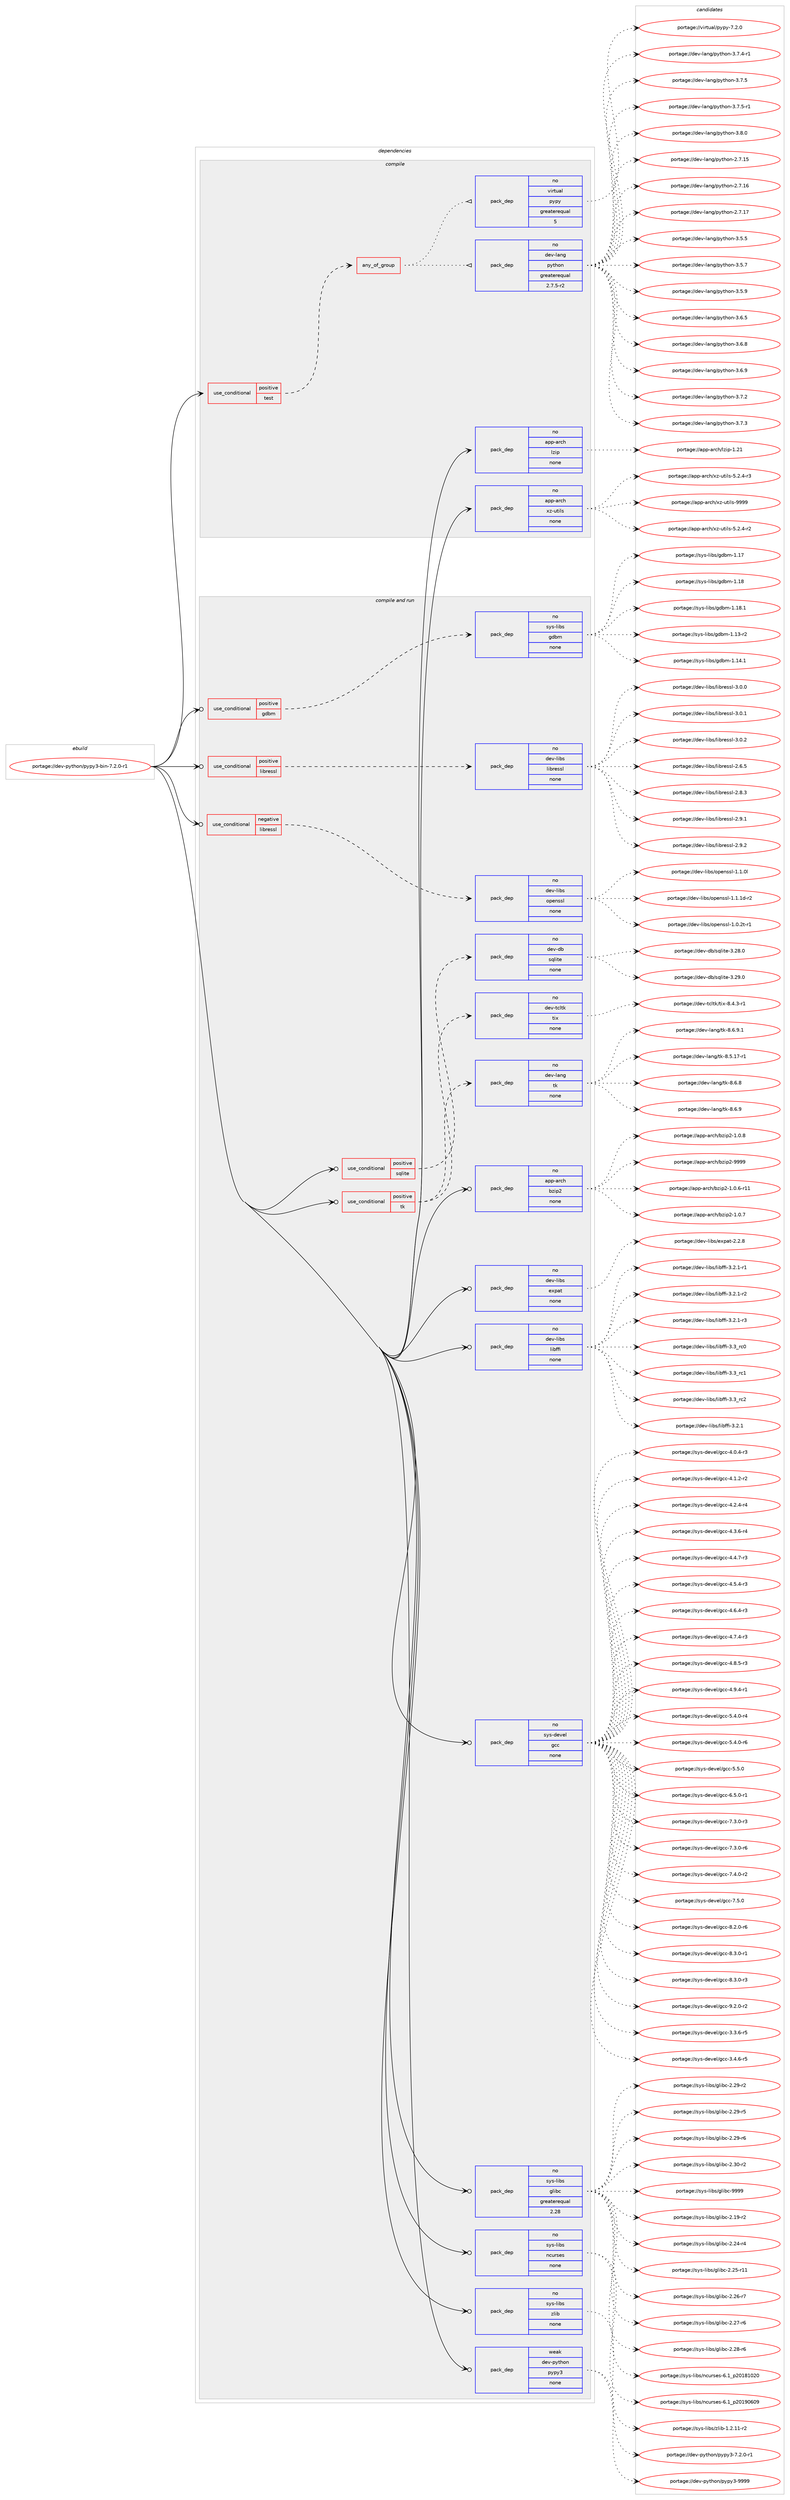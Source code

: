 digraph prolog {

# *************
# Graph options
# *************

newrank=true;
concentrate=true;
compound=true;
graph [rankdir=LR,fontname=Helvetica,fontsize=10,ranksep=1.5];#, ranksep=2.5, nodesep=0.2];
edge  [arrowhead=vee];
node  [fontname=Helvetica,fontsize=10];

# **********
# The ebuild
# **********

subgraph cluster_leftcol {
color=gray;
rank=same;
label=<<i>ebuild</i>>;
id [label="portage://dev-python/pypy3-bin-7.2.0-r1", color=red, width=4, href="../dev-python/pypy3-bin-7.2.0-r1.svg"];
}

# ****************
# The dependencies
# ****************

subgraph cluster_midcol {
color=gray;
label=<<i>dependencies</i>>;
subgraph cluster_compile {
fillcolor="#eeeeee";
style=filled;
label=<<i>compile</i>>;
subgraph cond35910 {
dependency163075 [label=<<TABLE BORDER="0" CELLBORDER="1" CELLSPACING="0" CELLPADDING="4"><TR><TD ROWSPAN="3" CELLPADDING="10">use_conditional</TD></TR><TR><TD>positive</TD></TR><TR><TD>test</TD></TR></TABLE>>, shape=none, color=red];
subgraph any3307 {
dependency163076 [label=<<TABLE BORDER="0" CELLBORDER="1" CELLSPACING="0" CELLPADDING="4"><TR><TD CELLPADDING="10">any_of_group</TD></TR></TABLE>>, shape=none, color=red];subgraph pack123786 {
dependency163077 [label=<<TABLE BORDER="0" CELLBORDER="1" CELLSPACING="0" CELLPADDING="4" WIDTH="220"><TR><TD ROWSPAN="6" CELLPADDING="30">pack_dep</TD></TR><TR><TD WIDTH="110">no</TD></TR><TR><TD>dev-lang</TD></TR><TR><TD>python</TD></TR><TR><TD>greaterequal</TD></TR><TR><TD>2.7.5-r2</TD></TR></TABLE>>, shape=none, color=blue];
}
dependency163076:e -> dependency163077:w [weight=20,style="dotted",arrowhead="oinv"];
subgraph pack123787 {
dependency163078 [label=<<TABLE BORDER="0" CELLBORDER="1" CELLSPACING="0" CELLPADDING="4" WIDTH="220"><TR><TD ROWSPAN="6" CELLPADDING="30">pack_dep</TD></TR><TR><TD WIDTH="110">no</TD></TR><TR><TD>virtual</TD></TR><TR><TD>pypy</TD></TR><TR><TD>greaterequal</TD></TR><TR><TD>5</TD></TR></TABLE>>, shape=none, color=blue];
}
dependency163076:e -> dependency163078:w [weight=20,style="dotted",arrowhead="oinv"];
}
dependency163075:e -> dependency163076:w [weight=20,style="dashed",arrowhead="vee"];
}
id:e -> dependency163075:w [weight=20,style="solid",arrowhead="vee"];
subgraph pack123788 {
dependency163079 [label=<<TABLE BORDER="0" CELLBORDER="1" CELLSPACING="0" CELLPADDING="4" WIDTH="220"><TR><TD ROWSPAN="6" CELLPADDING="30">pack_dep</TD></TR><TR><TD WIDTH="110">no</TD></TR><TR><TD>app-arch</TD></TR><TR><TD>lzip</TD></TR><TR><TD>none</TD></TR><TR><TD></TD></TR></TABLE>>, shape=none, color=blue];
}
id:e -> dependency163079:w [weight=20,style="solid",arrowhead="vee"];
subgraph pack123789 {
dependency163080 [label=<<TABLE BORDER="0" CELLBORDER="1" CELLSPACING="0" CELLPADDING="4" WIDTH="220"><TR><TD ROWSPAN="6" CELLPADDING="30">pack_dep</TD></TR><TR><TD WIDTH="110">no</TD></TR><TR><TD>app-arch</TD></TR><TR><TD>xz-utils</TD></TR><TR><TD>none</TD></TR><TR><TD></TD></TR></TABLE>>, shape=none, color=blue];
}
id:e -> dependency163080:w [weight=20,style="solid",arrowhead="vee"];
}
subgraph cluster_compileandrun {
fillcolor="#eeeeee";
style=filled;
label=<<i>compile and run</i>>;
subgraph cond35911 {
dependency163081 [label=<<TABLE BORDER="0" CELLBORDER="1" CELLSPACING="0" CELLPADDING="4"><TR><TD ROWSPAN="3" CELLPADDING="10">use_conditional</TD></TR><TR><TD>negative</TD></TR><TR><TD>libressl</TD></TR></TABLE>>, shape=none, color=red];
subgraph pack123790 {
dependency163082 [label=<<TABLE BORDER="0" CELLBORDER="1" CELLSPACING="0" CELLPADDING="4" WIDTH="220"><TR><TD ROWSPAN="6" CELLPADDING="30">pack_dep</TD></TR><TR><TD WIDTH="110">no</TD></TR><TR><TD>dev-libs</TD></TR><TR><TD>openssl</TD></TR><TR><TD>none</TD></TR><TR><TD></TD></TR></TABLE>>, shape=none, color=blue];
}
dependency163081:e -> dependency163082:w [weight=20,style="dashed",arrowhead="vee"];
}
id:e -> dependency163081:w [weight=20,style="solid",arrowhead="odotvee"];
subgraph cond35912 {
dependency163083 [label=<<TABLE BORDER="0" CELLBORDER="1" CELLSPACING="0" CELLPADDING="4"><TR><TD ROWSPAN="3" CELLPADDING="10">use_conditional</TD></TR><TR><TD>positive</TD></TR><TR><TD>gdbm</TD></TR></TABLE>>, shape=none, color=red];
subgraph pack123791 {
dependency163084 [label=<<TABLE BORDER="0" CELLBORDER="1" CELLSPACING="0" CELLPADDING="4" WIDTH="220"><TR><TD ROWSPAN="6" CELLPADDING="30">pack_dep</TD></TR><TR><TD WIDTH="110">no</TD></TR><TR><TD>sys-libs</TD></TR><TR><TD>gdbm</TD></TR><TR><TD>none</TD></TR><TR><TD></TD></TR></TABLE>>, shape=none, color=blue];
}
dependency163083:e -> dependency163084:w [weight=20,style="dashed",arrowhead="vee"];
}
id:e -> dependency163083:w [weight=20,style="solid",arrowhead="odotvee"];
subgraph cond35913 {
dependency163085 [label=<<TABLE BORDER="0" CELLBORDER="1" CELLSPACING="0" CELLPADDING="4"><TR><TD ROWSPAN="3" CELLPADDING="10">use_conditional</TD></TR><TR><TD>positive</TD></TR><TR><TD>libressl</TD></TR></TABLE>>, shape=none, color=red];
subgraph pack123792 {
dependency163086 [label=<<TABLE BORDER="0" CELLBORDER="1" CELLSPACING="0" CELLPADDING="4" WIDTH="220"><TR><TD ROWSPAN="6" CELLPADDING="30">pack_dep</TD></TR><TR><TD WIDTH="110">no</TD></TR><TR><TD>dev-libs</TD></TR><TR><TD>libressl</TD></TR><TR><TD>none</TD></TR><TR><TD></TD></TR></TABLE>>, shape=none, color=blue];
}
dependency163085:e -> dependency163086:w [weight=20,style="dashed",arrowhead="vee"];
}
id:e -> dependency163085:w [weight=20,style="solid",arrowhead="odotvee"];
subgraph cond35914 {
dependency163087 [label=<<TABLE BORDER="0" CELLBORDER="1" CELLSPACING="0" CELLPADDING="4"><TR><TD ROWSPAN="3" CELLPADDING="10">use_conditional</TD></TR><TR><TD>positive</TD></TR><TR><TD>sqlite</TD></TR></TABLE>>, shape=none, color=red];
subgraph pack123793 {
dependency163088 [label=<<TABLE BORDER="0" CELLBORDER="1" CELLSPACING="0" CELLPADDING="4" WIDTH="220"><TR><TD ROWSPAN="6" CELLPADDING="30">pack_dep</TD></TR><TR><TD WIDTH="110">no</TD></TR><TR><TD>dev-db</TD></TR><TR><TD>sqlite</TD></TR><TR><TD>none</TD></TR><TR><TD></TD></TR></TABLE>>, shape=none, color=blue];
}
dependency163087:e -> dependency163088:w [weight=20,style="dashed",arrowhead="vee"];
}
id:e -> dependency163087:w [weight=20,style="solid",arrowhead="odotvee"];
subgraph cond35915 {
dependency163089 [label=<<TABLE BORDER="0" CELLBORDER="1" CELLSPACING="0" CELLPADDING="4"><TR><TD ROWSPAN="3" CELLPADDING="10">use_conditional</TD></TR><TR><TD>positive</TD></TR><TR><TD>tk</TD></TR></TABLE>>, shape=none, color=red];
subgraph pack123794 {
dependency163090 [label=<<TABLE BORDER="0" CELLBORDER="1" CELLSPACING="0" CELLPADDING="4" WIDTH="220"><TR><TD ROWSPAN="6" CELLPADDING="30">pack_dep</TD></TR><TR><TD WIDTH="110">no</TD></TR><TR><TD>dev-lang</TD></TR><TR><TD>tk</TD></TR><TR><TD>none</TD></TR><TR><TD></TD></TR></TABLE>>, shape=none, color=blue];
}
dependency163089:e -> dependency163090:w [weight=20,style="dashed",arrowhead="vee"];
subgraph pack123795 {
dependency163091 [label=<<TABLE BORDER="0" CELLBORDER="1" CELLSPACING="0" CELLPADDING="4" WIDTH="220"><TR><TD ROWSPAN="6" CELLPADDING="30">pack_dep</TD></TR><TR><TD WIDTH="110">no</TD></TR><TR><TD>dev-tcltk</TD></TR><TR><TD>tix</TD></TR><TR><TD>none</TD></TR><TR><TD></TD></TR></TABLE>>, shape=none, color=blue];
}
dependency163089:e -> dependency163091:w [weight=20,style="dashed",arrowhead="vee"];
}
id:e -> dependency163089:w [weight=20,style="solid",arrowhead="odotvee"];
subgraph pack123796 {
dependency163092 [label=<<TABLE BORDER="0" CELLBORDER="1" CELLSPACING="0" CELLPADDING="4" WIDTH="220"><TR><TD ROWSPAN="6" CELLPADDING="30">pack_dep</TD></TR><TR><TD WIDTH="110">no</TD></TR><TR><TD>app-arch</TD></TR><TR><TD>bzip2</TD></TR><TR><TD>none</TD></TR><TR><TD></TD></TR></TABLE>>, shape=none, color=blue];
}
id:e -> dependency163092:w [weight=20,style="solid",arrowhead="odotvee"];
subgraph pack123797 {
dependency163093 [label=<<TABLE BORDER="0" CELLBORDER="1" CELLSPACING="0" CELLPADDING="4" WIDTH="220"><TR><TD ROWSPAN="6" CELLPADDING="30">pack_dep</TD></TR><TR><TD WIDTH="110">no</TD></TR><TR><TD>dev-libs</TD></TR><TR><TD>expat</TD></TR><TR><TD>none</TD></TR><TR><TD></TD></TR></TABLE>>, shape=none, color=blue];
}
id:e -> dependency163093:w [weight=20,style="solid",arrowhead="odotvee"];
subgraph pack123798 {
dependency163094 [label=<<TABLE BORDER="0" CELLBORDER="1" CELLSPACING="0" CELLPADDING="4" WIDTH="220"><TR><TD ROWSPAN="6" CELLPADDING="30">pack_dep</TD></TR><TR><TD WIDTH="110">no</TD></TR><TR><TD>dev-libs</TD></TR><TR><TD>libffi</TD></TR><TR><TD>none</TD></TR><TR><TD></TD></TR></TABLE>>, shape=none, color=blue];
}
id:e -> dependency163094:w [weight=20,style="solid",arrowhead="odotvee"];
subgraph pack123799 {
dependency163095 [label=<<TABLE BORDER="0" CELLBORDER="1" CELLSPACING="0" CELLPADDING="4" WIDTH="220"><TR><TD ROWSPAN="6" CELLPADDING="30">pack_dep</TD></TR><TR><TD WIDTH="110">no</TD></TR><TR><TD>sys-devel</TD></TR><TR><TD>gcc</TD></TR><TR><TD>none</TD></TR><TR><TD></TD></TR></TABLE>>, shape=none, color=blue];
}
id:e -> dependency163095:w [weight=20,style="solid",arrowhead="odotvee"];
subgraph pack123800 {
dependency163096 [label=<<TABLE BORDER="0" CELLBORDER="1" CELLSPACING="0" CELLPADDING="4" WIDTH="220"><TR><TD ROWSPAN="6" CELLPADDING="30">pack_dep</TD></TR><TR><TD WIDTH="110">no</TD></TR><TR><TD>sys-libs</TD></TR><TR><TD>glibc</TD></TR><TR><TD>greaterequal</TD></TR><TR><TD>2.28</TD></TR></TABLE>>, shape=none, color=blue];
}
id:e -> dependency163096:w [weight=20,style="solid",arrowhead="odotvee"];
subgraph pack123801 {
dependency163097 [label=<<TABLE BORDER="0" CELLBORDER="1" CELLSPACING="0" CELLPADDING="4" WIDTH="220"><TR><TD ROWSPAN="6" CELLPADDING="30">pack_dep</TD></TR><TR><TD WIDTH="110">no</TD></TR><TR><TD>sys-libs</TD></TR><TR><TD>ncurses</TD></TR><TR><TD>none</TD></TR><TR><TD></TD></TR></TABLE>>, shape=none, color=blue];
}
id:e -> dependency163097:w [weight=20,style="solid",arrowhead="odotvee"];
subgraph pack123802 {
dependency163098 [label=<<TABLE BORDER="0" CELLBORDER="1" CELLSPACING="0" CELLPADDING="4" WIDTH="220"><TR><TD ROWSPAN="6" CELLPADDING="30">pack_dep</TD></TR><TR><TD WIDTH="110">no</TD></TR><TR><TD>sys-libs</TD></TR><TR><TD>zlib</TD></TR><TR><TD>none</TD></TR><TR><TD></TD></TR></TABLE>>, shape=none, color=blue];
}
id:e -> dependency163098:w [weight=20,style="solid",arrowhead="odotvee"];
subgraph pack123803 {
dependency163099 [label=<<TABLE BORDER="0" CELLBORDER="1" CELLSPACING="0" CELLPADDING="4" WIDTH="220"><TR><TD ROWSPAN="6" CELLPADDING="30">pack_dep</TD></TR><TR><TD WIDTH="110">weak</TD></TR><TR><TD>dev-python</TD></TR><TR><TD>pypy3</TD></TR><TR><TD>none</TD></TR><TR><TD></TD></TR></TABLE>>, shape=none, color=blue];
}
id:e -> dependency163099:w [weight=20,style="solid",arrowhead="odotvee"];
}
subgraph cluster_run {
fillcolor="#eeeeee";
style=filled;
label=<<i>run</i>>;
}
}

# **************
# The candidates
# **************

subgraph cluster_choices {
rank=same;
color=gray;
label=<<i>candidates</i>>;

subgraph choice123786 {
color=black;
nodesep=1;
choiceportage10010111845108971101034711212111610411111045504655464953 [label="portage://dev-lang/python-2.7.15", color=red, width=4,href="../dev-lang/python-2.7.15.svg"];
choiceportage10010111845108971101034711212111610411111045504655464954 [label="portage://dev-lang/python-2.7.16", color=red, width=4,href="../dev-lang/python-2.7.16.svg"];
choiceportage10010111845108971101034711212111610411111045504655464955 [label="portage://dev-lang/python-2.7.17", color=red, width=4,href="../dev-lang/python-2.7.17.svg"];
choiceportage100101118451089711010347112121116104111110455146534653 [label="portage://dev-lang/python-3.5.5", color=red, width=4,href="../dev-lang/python-3.5.5.svg"];
choiceportage100101118451089711010347112121116104111110455146534655 [label="portage://dev-lang/python-3.5.7", color=red, width=4,href="../dev-lang/python-3.5.7.svg"];
choiceportage100101118451089711010347112121116104111110455146534657 [label="portage://dev-lang/python-3.5.9", color=red, width=4,href="../dev-lang/python-3.5.9.svg"];
choiceportage100101118451089711010347112121116104111110455146544653 [label="portage://dev-lang/python-3.6.5", color=red, width=4,href="../dev-lang/python-3.6.5.svg"];
choiceportage100101118451089711010347112121116104111110455146544656 [label="portage://dev-lang/python-3.6.8", color=red, width=4,href="../dev-lang/python-3.6.8.svg"];
choiceportage100101118451089711010347112121116104111110455146544657 [label="portage://dev-lang/python-3.6.9", color=red, width=4,href="../dev-lang/python-3.6.9.svg"];
choiceportage100101118451089711010347112121116104111110455146554650 [label="portage://dev-lang/python-3.7.2", color=red, width=4,href="../dev-lang/python-3.7.2.svg"];
choiceportage100101118451089711010347112121116104111110455146554651 [label="portage://dev-lang/python-3.7.3", color=red, width=4,href="../dev-lang/python-3.7.3.svg"];
choiceportage1001011184510897110103471121211161041111104551465546524511449 [label="portage://dev-lang/python-3.7.4-r1", color=red, width=4,href="../dev-lang/python-3.7.4-r1.svg"];
choiceportage100101118451089711010347112121116104111110455146554653 [label="portage://dev-lang/python-3.7.5", color=red, width=4,href="../dev-lang/python-3.7.5.svg"];
choiceportage1001011184510897110103471121211161041111104551465546534511449 [label="portage://dev-lang/python-3.7.5-r1", color=red, width=4,href="../dev-lang/python-3.7.5-r1.svg"];
choiceportage100101118451089711010347112121116104111110455146564648 [label="portage://dev-lang/python-3.8.0", color=red, width=4,href="../dev-lang/python-3.8.0.svg"];
dependency163077:e -> choiceportage10010111845108971101034711212111610411111045504655464953:w [style=dotted,weight="100"];
dependency163077:e -> choiceportage10010111845108971101034711212111610411111045504655464954:w [style=dotted,weight="100"];
dependency163077:e -> choiceportage10010111845108971101034711212111610411111045504655464955:w [style=dotted,weight="100"];
dependency163077:e -> choiceportage100101118451089711010347112121116104111110455146534653:w [style=dotted,weight="100"];
dependency163077:e -> choiceportage100101118451089711010347112121116104111110455146534655:w [style=dotted,weight="100"];
dependency163077:e -> choiceportage100101118451089711010347112121116104111110455146534657:w [style=dotted,weight="100"];
dependency163077:e -> choiceportage100101118451089711010347112121116104111110455146544653:w [style=dotted,weight="100"];
dependency163077:e -> choiceportage100101118451089711010347112121116104111110455146544656:w [style=dotted,weight="100"];
dependency163077:e -> choiceportage100101118451089711010347112121116104111110455146544657:w [style=dotted,weight="100"];
dependency163077:e -> choiceportage100101118451089711010347112121116104111110455146554650:w [style=dotted,weight="100"];
dependency163077:e -> choiceportage100101118451089711010347112121116104111110455146554651:w [style=dotted,weight="100"];
dependency163077:e -> choiceportage1001011184510897110103471121211161041111104551465546524511449:w [style=dotted,weight="100"];
dependency163077:e -> choiceportage100101118451089711010347112121116104111110455146554653:w [style=dotted,weight="100"];
dependency163077:e -> choiceportage1001011184510897110103471121211161041111104551465546534511449:w [style=dotted,weight="100"];
dependency163077:e -> choiceportage100101118451089711010347112121116104111110455146564648:w [style=dotted,weight="100"];
}
subgraph choice123787 {
color=black;
nodesep=1;
choiceportage1181051141161179710847112121112121455546504648 [label="portage://virtual/pypy-7.2.0", color=red, width=4,href="../virtual/pypy-7.2.0.svg"];
dependency163078:e -> choiceportage1181051141161179710847112121112121455546504648:w [style=dotted,weight="100"];
}
subgraph choice123788 {
color=black;
nodesep=1;
choiceportage97112112459711499104471081221051124549465049 [label="portage://app-arch/lzip-1.21", color=red, width=4,href="../app-arch/lzip-1.21.svg"];
dependency163079:e -> choiceportage97112112459711499104471081221051124549465049:w [style=dotted,weight="100"];
}
subgraph choice123789 {
color=black;
nodesep=1;
choiceportage9711211245971149910447120122451171161051081154553465046524511450 [label="portage://app-arch/xz-utils-5.2.4-r2", color=red, width=4,href="../app-arch/xz-utils-5.2.4-r2.svg"];
choiceportage9711211245971149910447120122451171161051081154553465046524511451 [label="portage://app-arch/xz-utils-5.2.4-r3", color=red, width=4,href="../app-arch/xz-utils-5.2.4-r3.svg"];
choiceportage9711211245971149910447120122451171161051081154557575757 [label="portage://app-arch/xz-utils-9999", color=red, width=4,href="../app-arch/xz-utils-9999.svg"];
dependency163080:e -> choiceportage9711211245971149910447120122451171161051081154553465046524511450:w [style=dotted,weight="100"];
dependency163080:e -> choiceportage9711211245971149910447120122451171161051081154553465046524511451:w [style=dotted,weight="100"];
dependency163080:e -> choiceportage9711211245971149910447120122451171161051081154557575757:w [style=dotted,weight="100"];
}
subgraph choice123790 {
color=black;
nodesep=1;
choiceportage1001011184510810598115471111121011101151151084549464846501164511449 [label="portage://dev-libs/openssl-1.0.2t-r1", color=red, width=4,href="../dev-libs/openssl-1.0.2t-r1.svg"];
choiceportage100101118451081059811547111112101110115115108454946494648108 [label="portage://dev-libs/openssl-1.1.0l", color=red, width=4,href="../dev-libs/openssl-1.1.0l.svg"];
choiceportage1001011184510810598115471111121011101151151084549464946491004511450 [label="portage://dev-libs/openssl-1.1.1d-r2", color=red, width=4,href="../dev-libs/openssl-1.1.1d-r2.svg"];
dependency163082:e -> choiceportage1001011184510810598115471111121011101151151084549464846501164511449:w [style=dotted,weight="100"];
dependency163082:e -> choiceportage100101118451081059811547111112101110115115108454946494648108:w [style=dotted,weight="100"];
dependency163082:e -> choiceportage1001011184510810598115471111121011101151151084549464946491004511450:w [style=dotted,weight="100"];
}
subgraph choice123791 {
color=black;
nodesep=1;
choiceportage1151211154510810598115471031009810945494649514511450 [label="portage://sys-libs/gdbm-1.13-r2", color=red, width=4,href="../sys-libs/gdbm-1.13-r2.svg"];
choiceportage1151211154510810598115471031009810945494649524649 [label="portage://sys-libs/gdbm-1.14.1", color=red, width=4,href="../sys-libs/gdbm-1.14.1.svg"];
choiceportage115121115451081059811547103100981094549464955 [label="portage://sys-libs/gdbm-1.17", color=red, width=4,href="../sys-libs/gdbm-1.17.svg"];
choiceportage115121115451081059811547103100981094549464956 [label="portage://sys-libs/gdbm-1.18", color=red, width=4,href="../sys-libs/gdbm-1.18.svg"];
choiceportage1151211154510810598115471031009810945494649564649 [label="portage://sys-libs/gdbm-1.18.1", color=red, width=4,href="../sys-libs/gdbm-1.18.1.svg"];
dependency163084:e -> choiceportage1151211154510810598115471031009810945494649514511450:w [style=dotted,weight="100"];
dependency163084:e -> choiceportage1151211154510810598115471031009810945494649524649:w [style=dotted,weight="100"];
dependency163084:e -> choiceportage115121115451081059811547103100981094549464955:w [style=dotted,weight="100"];
dependency163084:e -> choiceportage115121115451081059811547103100981094549464956:w [style=dotted,weight="100"];
dependency163084:e -> choiceportage1151211154510810598115471031009810945494649564649:w [style=dotted,weight="100"];
}
subgraph choice123792 {
color=black;
nodesep=1;
choiceportage10010111845108105981154710810598114101115115108455046544653 [label="portage://dev-libs/libressl-2.6.5", color=red, width=4,href="../dev-libs/libressl-2.6.5.svg"];
choiceportage10010111845108105981154710810598114101115115108455046564651 [label="portage://dev-libs/libressl-2.8.3", color=red, width=4,href="../dev-libs/libressl-2.8.3.svg"];
choiceportage10010111845108105981154710810598114101115115108455046574649 [label="portage://dev-libs/libressl-2.9.1", color=red, width=4,href="../dev-libs/libressl-2.9.1.svg"];
choiceportage10010111845108105981154710810598114101115115108455046574650 [label="portage://dev-libs/libressl-2.9.2", color=red, width=4,href="../dev-libs/libressl-2.9.2.svg"];
choiceportage10010111845108105981154710810598114101115115108455146484648 [label="portage://dev-libs/libressl-3.0.0", color=red, width=4,href="../dev-libs/libressl-3.0.0.svg"];
choiceportage10010111845108105981154710810598114101115115108455146484649 [label="portage://dev-libs/libressl-3.0.1", color=red, width=4,href="../dev-libs/libressl-3.0.1.svg"];
choiceportage10010111845108105981154710810598114101115115108455146484650 [label="portage://dev-libs/libressl-3.0.2", color=red, width=4,href="../dev-libs/libressl-3.0.2.svg"];
dependency163086:e -> choiceportage10010111845108105981154710810598114101115115108455046544653:w [style=dotted,weight="100"];
dependency163086:e -> choiceportage10010111845108105981154710810598114101115115108455046564651:w [style=dotted,weight="100"];
dependency163086:e -> choiceportage10010111845108105981154710810598114101115115108455046574649:w [style=dotted,weight="100"];
dependency163086:e -> choiceportage10010111845108105981154710810598114101115115108455046574650:w [style=dotted,weight="100"];
dependency163086:e -> choiceportage10010111845108105981154710810598114101115115108455146484648:w [style=dotted,weight="100"];
dependency163086:e -> choiceportage10010111845108105981154710810598114101115115108455146484649:w [style=dotted,weight="100"];
dependency163086:e -> choiceportage10010111845108105981154710810598114101115115108455146484650:w [style=dotted,weight="100"];
}
subgraph choice123793 {
color=black;
nodesep=1;
choiceportage10010111845100984711511310810511610145514650564648 [label="portage://dev-db/sqlite-3.28.0", color=red, width=4,href="../dev-db/sqlite-3.28.0.svg"];
choiceportage10010111845100984711511310810511610145514650574648 [label="portage://dev-db/sqlite-3.29.0", color=red, width=4,href="../dev-db/sqlite-3.29.0.svg"];
dependency163088:e -> choiceportage10010111845100984711511310810511610145514650564648:w [style=dotted,weight="100"];
dependency163088:e -> choiceportage10010111845100984711511310810511610145514650574648:w [style=dotted,weight="100"];
}
subgraph choice123794 {
color=black;
nodesep=1;
choiceportage100101118451089711010347116107455646534649554511449 [label="portage://dev-lang/tk-8.5.17-r1", color=red, width=4,href="../dev-lang/tk-8.5.17-r1.svg"];
choiceportage100101118451089711010347116107455646544656 [label="portage://dev-lang/tk-8.6.8", color=red, width=4,href="../dev-lang/tk-8.6.8.svg"];
choiceportage100101118451089711010347116107455646544657 [label="portage://dev-lang/tk-8.6.9", color=red, width=4,href="../dev-lang/tk-8.6.9.svg"];
choiceportage1001011184510897110103471161074556465446574649 [label="portage://dev-lang/tk-8.6.9.1", color=red, width=4,href="../dev-lang/tk-8.6.9.1.svg"];
dependency163090:e -> choiceportage100101118451089711010347116107455646534649554511449:w [style=dotted,weight="100"];
dependency163090:e -> choiceportage100101118451089711010347116107455646544656:w [style=dotted,weight="100"];
dependency163090:e -> choiceportage100101118451089711010347116107455646544657:w [style=dotted,weight="100"];
dependency163090:e -> choiceportage1001011184510897110103471161074556465446574649:w [style=dotted,weight="100"];
}
subgraph choice123795 {
color=black;
nodesep=1;
choiceportage1001011184511699108116107471161051204556465246514511449 [label="portage://dev-tcltk/tix-8.4.3-r1", color=red, width=4,href="../dev-tcltk/tix-8.4.3-r1.svg"];
dependency163091:e -> choiceportage1001011184511699108116107471161051204556465246514511449:w [style=dotted,weight="100"];
}
subgraph choice123796 {
color=black;
nodesep=1;
choiceportage97112112459711499104479812210511250454946484654451144949 [label="portage://app-arch/bzip2-1.0.6-r11", color=red, width=4,href="../app-arch/bzip2-1.0.6-r11.svg"];
choiceportage97112112459711499104479812210511250454946484655 [label="portage://app-arch/bzip2-1.0.7", color=red, width=4,href="../app-arch/bzip2-1.0.7.svg"];
choiceportage97112112459711499104479812210511250454946484656 [label="portage://app-arch/bzip2-1.0.8", color=red, width=4,href="../app-arch/bzip2-1.0.8.svg"];
choiceportage971121124597114991044798122105112504557575757 [label="portage://app-arch/bzip2-9999", color=red, width=4,href="../app-arch/bzip2-9999.svg"];
dependency163092:e -> choiceportage97112112459711499104479812210511250454946484654451144949:w [style=dotted,weight="100"];
dependency163092:e -> choiceportage97112112459711499104479812210511250454946484655:w [style=dotted,weight="100"];
dependency163092:e -> choiceportage97112112459711499104479812210511250454946484656:w [style=dotted,weight="100"];
dependency163092:e -> choiceportage971121124597114991044798122105112504557575757:w [style=dotted,weight="100"];
}
subgraph choice123797 {
color=black;
nodesep=1;
choiceportage10010111845108105981154710112011297116455046504656 [label="portage://dev-libs/expat-2.2.8", color=red, width=4,href="../dev-libs/expat-2.2.8.svg"];
dependency163093:e -> choiceportage10010111845108105981154710112011297116455046504656:w [style=dotted,weight="100"];
}
subgraph choice123798 {
color=black;
nodesep=1;
choiceportage10010111845108105981154710810598102102105455146504649 [label="portage://dev-libs/libffi-3.2.1", color=red, width=4,href="../dev-libs/libffi-3.2.1.svg"];
choiceportage100101118451081059811547108105981021021054551465046494511449 [label="portage://dev-libs/libffi-3.2.1-r1", color=red, width=4,href="../dev-libs/libffi-3.2.1-r1.svg"];
choiceportage100101118451081059811547108105981021021054551465046494511450 [label="portage://dev-libs/libffi-3.2.1-r2", color=red, width=4,href="../dev-libs/libffi-3.2.1-r2.svg"];
choiceportage100101118451081059811547108105981021021054551465046494511451 [label="portage://dev-libs/libffi-3.2.1-r3", color=red, width=4,href="../dev-libs/libffi-3.2.1-r3.svg"];
choiceportage1001011184510810598115471081059810210210545514651951149948 [label="portage://dev-libs/libffi-3.3_rc0", color=red, width=4,href="../dev-libs/libffi-3.3_rc0.svg"];
choiceportage1001011184510810598115471081059810210210545514651951149949 [label="portage://dev-libs/libffi-3.3_rc1", color=red, width=4,href="../dev-libs/libffi-3.3_rc1.svg"];
choiceportage1001011184510810598115471081059810210210545514651951149950 [label="portage://dev-libs/libffi-3.3_rc2", color=red, width=4,href="../dev-libs/libffi-3.3_rc2.svg"];
dependency163094:e -> choiceportage10010111845108105981154710810598102102105455146504649:w [style=dotted,weight="100"];
dependency163094:e -> choiceportage100101118451081059811547108105981021021054551465046494511449:w [style=dotted,weight="100"];
dependency163094:e -> choiceportage100101118451081059811547108105981021021054551465046494511450:w [style=dotted,weight="100"];
dependency163094:e -> choiceportage100101118451081059811547108105981021021054551465046494511451:w [style=dotted,weight="100"];
dependency163094:e -> choiceportage1001011184510810598115471081059810210210545514651951149948:w [style=dotted,weight="100"];
dependency163094:e -> choiceportage1001011184510810598115471081059810210210545514651951149949:w [style=dotted,weight="100"];
dependency163094:e -> choiceportage1001011184510810598115471081059810210210545514651951149950:w [style=dotted,weight="100"];
}
subgraph choice123799 {
color=black;
nodesep=1;
choiceportage115121115451001011181011084710399994551465146544511453 [label="portage://sys-devel/gcc-3.3.6-r5", color=red, width=4,href="../sys-devel/gcc-3.3.6-r5.svg"];
choiceportage115121115451001011181011084710399994551465246544511453 [label="portage://sys-devel/gcc-3.4.6-r5", color=red, width=4,href="../sys-devel/gcc-3.4.6-r5.svg"];
choiceportage115121115451001011181011084710399994552464846524511451 [label="portage://sys-devel/gcc-4.0.4-r3", color=red, width=4,href="../sys-devel/gcc-4.0.4-r3.svg"];
choiceportage115121115451001011181011084710399994552464946504511450 [label="portage://sys-devel/gcc-4.1.2-r2", color=red, width=4,href="../sys-devel/gcc-4.1.2-r2.svg"];
choiceportage115121115451001011181011084710399994552465046524511452 [label="portage://sys-devel/gcc-4.2.4-r4", color=red, width=4,href="../sys-devel/gcc-4.2.4-r4.svg"];
choiceportage115121115451001011181011084710399994552465146544511452 [label="portage://sys-devel/gcc-4.3.6-r4", color=red, width=4,href="../sys-devel/gcc-4.3.6-r4.svg"];
choiceportage115121115451001011181011084710399994552465246554511451 [label="portage://sys-devel/gcc-4.4.7-r3", color=red, width=4,href="../sys-devel/gcc-4.4.7-r3.svg"];
choiceportage115121115451001011181011084710399994552465346524511451 [label="portage://sys-devel/gcc-4.5.4-r3", color=red, width=4,href="../sys-devel/gcc-4.5.4-r3.svg"];
choiceportage115121115451001011181011084710399994552465446524511451 [label="portage://sys-devel/gcc-4.6.4-r3", color=red, width=4,href="../sys-devel/gcc-4.6.4-r3.svg"];
choiceportage115121115451001011181011084710399994552465546524511451 [label="portage://sys-devel/gcc-4.7.4-r3", color=red, width=4,href="../sys-devel/gcc-4.7.4-r3.svg"];
choiceportage115121115451001011181011084710399994552465646534511451 [label="portage://sys-devel/gcc-4.8.5-r3", color=red, width=4,href="../sys-devel/gcc-4.8.5-r3.svg"];
choiceportage115121115451001011181011084710399994552465746524511449 [label="portage://sys-devel/gcc-4.9.4-r1", color=red, width=4,href="../sys-devel/gcc-4.9.4-r1.svg"];
choiceportage115121115451001011181011084710399994553465246484511452 [label="portage://sys-devel/gcc-5.4.0-r4", color=red, width=4,href="../sys-devel/gcc-5.4.0-r4.svg"];
choiceportage115121115451001011181011084710399994553465246484511454 [label="portage://sys-devel/gcc-5.4.0-r6", color=red, width=4,href="../sys-devel/gcc-5.4.0-r6.svg"];
choiceportage11512111545100101118101108471039999455346534648 [label="portage://sys-devel/gcc-5.5.0", color=red, width=4,href="../sys-devel/gcc-5.5.0.svg"];
choiceportage115121115451001011181011084710399994554465346484511449 [label="portage://sys-devel/gcc-6.5.0-r1", color=red, width=4,href="../sys-devel/gcc-6.5.0-r1.svg"];
choiceportage115121115451001011181011084710399994555465146484511451 [label="portage://sys-devel/gcc-7.3.0-r3", color=red, width=4,href="../sys-devel/gcc-7.3.0-r3.svg"];
choiceportage115121115451001011181011084710399994555465146484511454 [label="portage://sys-devel/gcc-7.3.0-r6", color=red, width=4,href="../sys-devel/gcc-7.3.0-r6.svg"];
choiceportage115121115451001011181011084710399994555465246484511450 [label="portage://sys-devel/gcc-7.4.0-r2", color=red, width=4,href="../sys-devel/gcc-7.4.0-r2.svg"];
choiceportage11512111545100101118101108471039999455546534648 [label="portage://sys-devel/gcc-7.5.0", color=red, width=4,href="../sys-devel/gcc-7.5.0.svg"];
choiceportage115121115451001011181011084710399994556465046484511454 [label="portage://sys-devel/gcc-8.2.0-r6", color=red, width=4,href="../sys-devel/gcc-8.2.0-r6.svg"];
choiceportage115121115451001011181011084710399994556465146484511449 [label="portage://sys-devel/gcc-8.3.0-r1", color=red, width=4,href="../sys-devel/gcc-8.3.0-r1.svg"];
choiceportage115121115451001011181011084710399994556465146484511451 [label="portage://sys-devel/gcc-8.3.0-r3", color=red, width=4,href="../sys-devel/gcc-8.3.0-r3.svg"];
choiceportage115121115451001011181011084710399994557465046484511450 [label="portage://sys-devel/gcc-9.2.0-r2", color=red, width=4,href="../sys-devel/gcc-9.2.0-r2.svg"];
dependency163095:e -> choiceportage115121115451001011181011084710399994551465146544511453:w [style=dotted,weight="100"];
dependency163095:e -> choiceportage115121115451001011181011084710399994551465246544511453:w [style=dotted,weight="100"];
dependency163095:e -> choiceportage115121115451001011181011084710399994552464846524511451:w [style=dotted,weight="100"];
dependency163095:e -> choiceportage115121115451001011181011084710399994552464946504511450:w [style=dotted,weight="100"];
dependency163095:e -> choiceportage115121115451001011181011084710399994552465046524511452:w [style=dotted,weight="100"];
dependency163095:e -> choiceportage115121115451001011181011084710399994552465146544511452:w [style=dotted,weight="100"];
dependency163095:e -> choiceportage115121115451001011181011084710399994552465246554511451:w [style=dotted,weight="100"];
dependency163095:e -> choiceportage115121115451001011181011084710399994552465346524511451:w [style=dotted,weight="100"];
dependency163095:e -> choiceportage115121115451001011181011084710399994552465446524511451:w [style=dotted,weight="100"];
dependency163095:e -> choiceportage115121115451001011181011084710399994552465546524511451:w [style=dotted,weight="100"];
dependency163095:e -> choiceportage115121115451001011181011084710399994552465646534511451:w [style=dotted,weight="100"];
dependency163095:e -> choiceportage115121115451001011181011084710399994552465746524511449:w [style=dotted,weight="100"];
dependency163095:e -> choiceportage115121115451001011181011084710399994553465246484511452:w [style=dotted,weight="100"];
dependency163095:e -> choiceportage115121115451001011181011084710399994553465246484511454:w [style=dotted,weight="100"];
dependency163095:e -> choiceportage11512111545100101118101108471039999455346534648:w [style=dotted,weight="100"];
dependency163095:e -> choiceportage115121115451001011181011084710399994554465346484511449:w [style=dotted,weight="100"];
dependency163095:e -> choiceportage115121115451001011181011084710399994555465146484511451:w [style=dotted,weight="100"];
dependency163095:e -> choiceportage115121115451001011181011084710399994555465146484511454:w [style=dotted,weight="100"];
dependency163095:e -> choiceportage115121115451001011181011084710399994555465246484511450:w [style=dotted,weight="100"];
dependency163095:e -> choiceportage11512111545100101118101108471039999455546534648:w [style=dotted,weight="100"];
dependency163095:e -> choiceportage115121115451001011181011084710399994556465046484511454:w [style=dotted,weight="100"];
dependency163095:e -> choiceportage115121115451001011181011084710399994556465146484511449:w [style=dotted,weight="100"];
dependency163095:e -> choiceportage115121115451001011181011084710399994556465146484511451:w [style=dotted,weight="100"];
dependency163095:e -> choiceportage115121115451001011181011084710399994557465046484511450:w [style=dotted,weight="100"];
}
subgraph choice123800 {
color=black;
nodesep=1;
choiceportage115121115451081059811547103108105989945504649574511450 [label="portage://sys-libs/glibc-2.19-r2", color=red, width=4,href="../sys-libs/glibc-2.19-r2.svg"];
choiceportage115121115451081059811547103108105989945504650524511452 [label="portage://sys-libs/glibc-2.24-r4", color=red, width=4,href="../sys-libs/glibc-2.24-r4.svg"];
choiceportage11512111545108105981154710310810598994550465053451144949 [label="portage://sys-libs/glibc-2.25-r11", color=red, width=4,href="../sys-libs/glibc-2.25-r11.svg"];
choiceportage115121115451081059811547103108105989945504650544511455 [label="portage://sys-libs/glibc-2.26-r7", color=red, width=4,href="../sys-libs/glibc-2.26-r7.svg"];
choiceportage115121115451081059811547103108105989945504650554511454 [label="portage://sys-libs/glibc-2.27-r6", color=red, width=4,href="../sys-libs/glibc-2.27-r6.svg"];
choiceportage115121115451081059811547103108105989945504650564511454 [label="portage://sys-libs/glibc-2.28-r6", color=red, width=4,href="../sys-libs/glibc-2.28-r6.svg"];
choiceportage115121115451081059811547103108105989945504650574511450 [label="portage://sys-libs/glibc-2.29-r2", color=red, width=4,href="../sys-libs/glibc-2.29-r2.svg"];
choiceportage115121115451081059811547103108105989945504650574511453 [label="portage://sys-libs/glibc-2.29-r5", color=red, width=4,href="../sys-libs/glibc-2.29-r5.svg"];
choiceportage115121115451081059811547103108105989945504650574511454 [label="portage://sys-libs/glibc-2.29-r6", color=red, width=4,href="../sys-libs/glibc-2.29-r6.svg"];
choiceportage115121115451081059811547103108105989945504651484511450 [label="portage://sys-libs/glibc-2.30-r2", color=red, width=4,href="../sys-libs/glibc-2.30-r2.svg"];
choiceportage11512111545108105981154710310810598994557575757 [label="portage://sys-libs/glibc-9999", color=red, width=4,href="../sys-libs/glibc-9999.svg"];
dependency163096:e -> choiceportage115121115451081059811547103108105989945504649574511450:w [style=dotted,weight="100"];
dependency163096:e -> choiceportage115121115451081059811547103108105989945504650524511452:w [style=dotted,weight="100"];
dependency163096:e -> choiceportage11512111545108105981154710310810598994550465053451144949:w [style=dotted,weight="100"];
dependency163096:e -> choiceportage115121115451081059811547103108105989945504650544511455:w [style=dotted,weight="100"];
dependency163096:e -> choiceportage115121115451081059811547103108105989945504650554511454:w [style=dotted,weight="100"];
dependency163096:e -> choiceportage115121115451081059811547103108105989945504650564511454:w [style=dotted,weight="100"];
dependency163096:e -> choiceportage115121115451081059811547103108105989945504650574511450:w [style=dotted,weight="100"];
dependency163096:e -> choiceportage115121115451081059811547103108105989945504650574511453:w [style=dotted,weight="100"];
dependency163096:e -> choiceportage115121115451081059811547103108105989945504650574511454:w [style=dotted,weight="100"];
dependency163096:e -> choiceportage115121115451081059811547103108105989945504651484511450:w [style=dotted,weight="100"];
dependency163096:e -> choiceportage11512111545108105981154710310810598994557575757:w [style=dotted,weight="100"];
}
subgraph choice123801 {
color=black;
nodesep=1;
choiceportage1151211154510810598115471109911711411510111545544649951125048495649485048 [label="portage://sys-libs/ncurses-6.1_p20181020", color=red, width=4,href="../sys-libs/ncurses-6.1_p20181020.svg"];
choiceportage1151211154510810598115471109911711411510111545544649951125048495748544857 [label="portage://sys-libs/ncurses-6.1_p20190609", color=red, width=4,href="../sys-libs/ncurses-6.1_p20190609.svg"];
dependency163097:e -> choiceportage1151211154510810598115471109911711411510111545544649951125048495649485048:w [style=dotted,weight="100"];
dependency163097:e -> choiceportage1151211154510810598115471109911711411510111545544649951125048495748544857:w [style=dotted,weight="100"];
}
subgraph choice123802 {
color=black;
nodesep=1;
choiceportage11512111545108105981154712210810598454946504649494511450 [label="portage://sys-libs/zlib-1.2.11-r2", color=red, width=4,href="../sys-libs/zlib-1.2.11-r2.svg"];
dependency163098:e -> choiceportage11512111545108105981154712210810598454946504649494511450:w [style=dotted,weight="100"];
}
subgraph choice123803 {
color=black;
nodesep=1;
choiceportage1001011184511212111610411111047112121112121514555465046484511449 [label="portage://dev-python/pypy3-7.2.0-r1", color=red, width=4,href="../dev-python/pypy3-7.2.0-r1.svg"];
choiceportage1001011184511212111610411111047112121112121514557575757 [label="portage://dev-python/pypy3-9999", color=red, width=4,href="../dev-python/pypy3-9999.svg"];
dependency163099:e -> choiceportage1001011184511212111610411111047112121112121514555465046484511449:w [style=dotted,weight="100"];
dependency163099:e -> choiceportage1001011184511212111610411111047112121112121514557575757:w [style=dotted,weight="100"];
}
}

}
